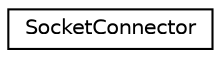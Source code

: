 digraph "Graphical Class Hierarchy"
{
 // LATEX_PDF_SIZE
  edge [fontname="Helvetica",fontsize="10",labelfontname="Helvetica",labelfontsize="10"];
  node [fontname="Helvetica",fontsize="10",shape=record];
  rankdir="LR";
  Node0 [label="SocketConnector",height=0.2,width=0.4,color="black", fillcolor="white", style="filled",URL="$d7/d76/classSocketConnector.html",tooltip=" "];
}
